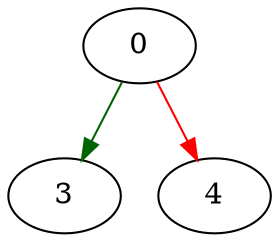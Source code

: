 strict digraph "hash_init" {
	// Node definitions.
	0 [entry=true];
	3;
	4;

	// Edge definitions.
	0 -> 3 [
		color=darkgreen
		cond=true
	];
	0 -> 4 [
		color=red
		cond=false
	];
}